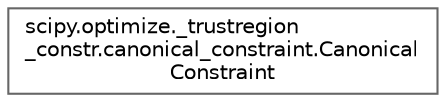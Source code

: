 digraph "Graphical Class Hierarchy"
{
 // LATEX_PDF_SIZE
  bgcolor="transparent";
  edge [fontname=Helvetica,fontsize=10,labelfontname=Helvetica,labelfontsize=10];
  node [fontname=Helvetica,fontsize=10,shape=box,height=0.2,width=0.4];
  rankdir="LR";
  Node0 [id="Node000000",label="scipy.optimize._trustregion\l_constr.canonical_constraint.Canonical\lConstraint",height=0.2,width=0.4,color="grey40", fillcolor="white", style="filled",URL="$d8/dad/classscipy_1_1optimize_1_1__trustregion__constr_1_1canonical__constraint_1_1CanonicalConstraint.html",tooltip=" "];
}
